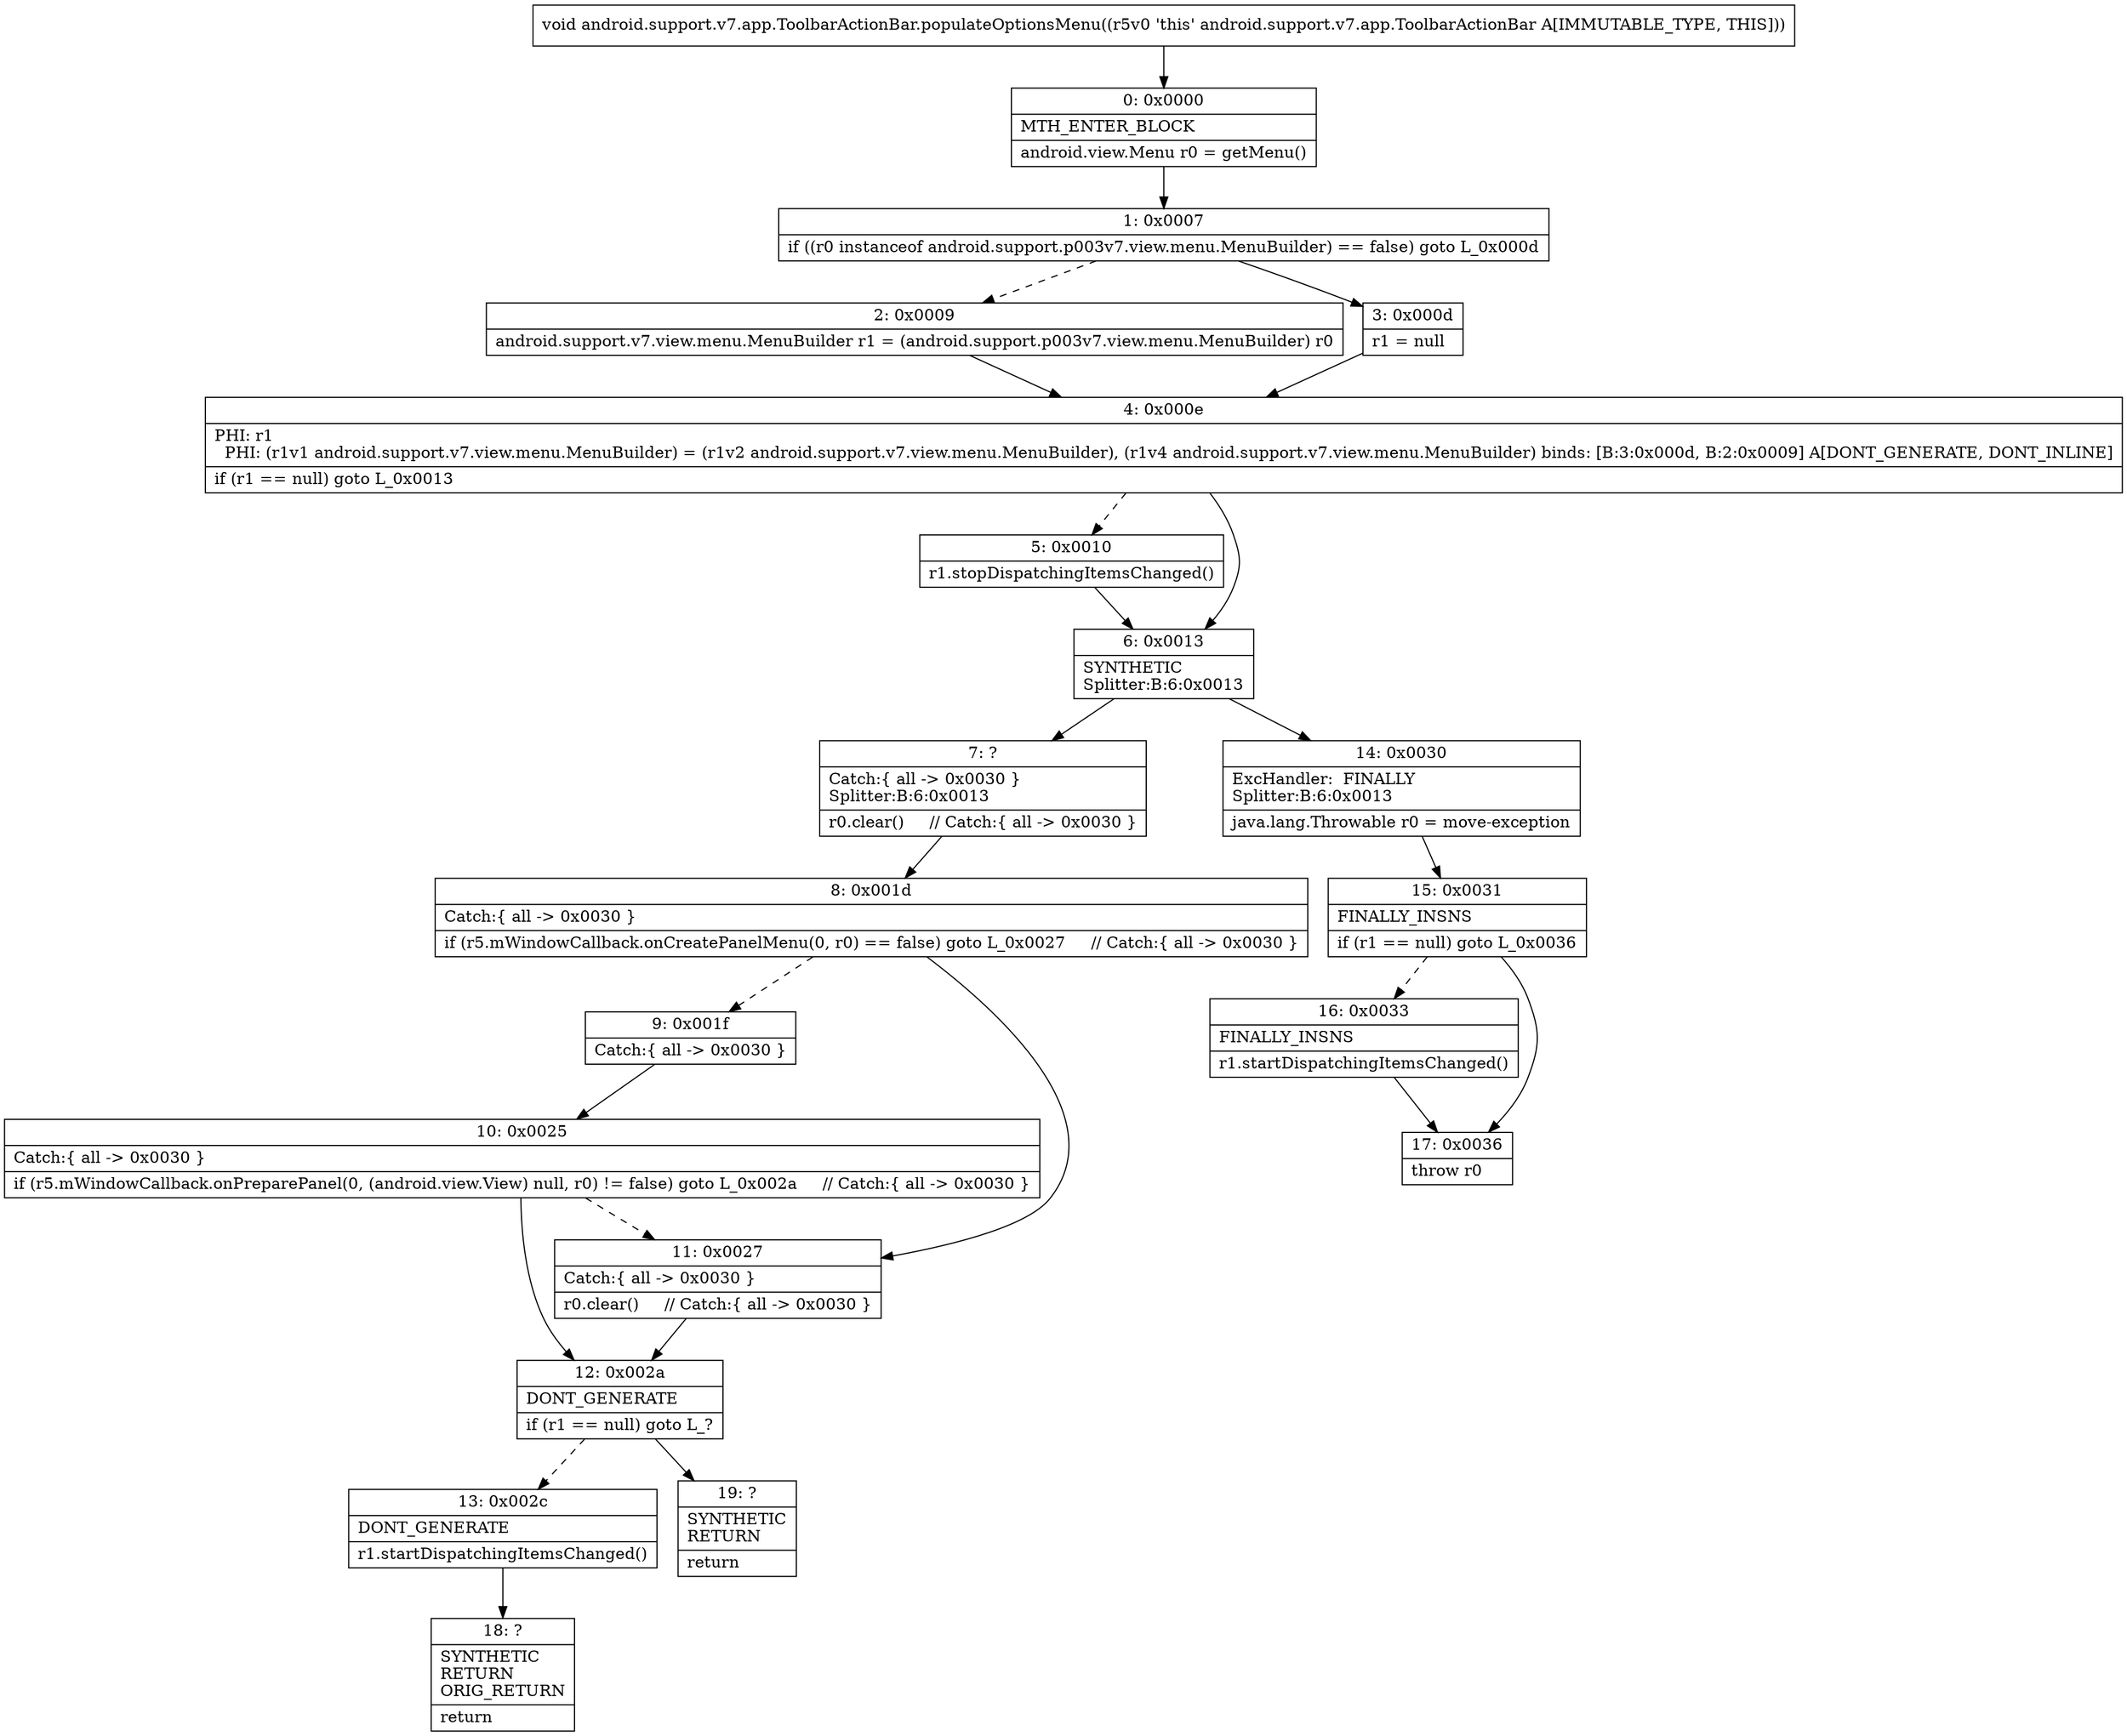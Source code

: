 digraph "CFG forandroid.support.v7.app.ToolbarActionBar.populateOptionsMenu()V" {
Node_0 [shape=record,label="{0\:\ 0x0000|MTH_ENTER_BLOCK\l|android.view.Menu r0 = getMenu()\l}"];
Node_1 [shape=record,label="{1\:\ 0x0007|if ((r0 instanceof android.support.p003v7.view.menu.MenuBuilder) == false) goto L_0x000d\l}"];
Node_2 [shape=record,label="{2\:\ 0x0009|android.support.v7.view.menu.MenuBuilder r1 = (android.support.p003v7.view.menu.MenuBuilder) r0\l}"];
Node_3 [shape=record,label="{3\:\ 0x000d|r1 = null\l}"];
Node_4 [shape=record,label="{4\:\ 0x000e|PHI: r1 \l  PHI: (r1v1 android.support.v7.view.menu.MenuBuilder) = (r1v2 android.support.v7.view.menu.MenuBuilder), (r1v4 android.support.v7.view.menu.MenuBuilder) binds: [B:3:0x000d, B:2:0x0009] A[DONT_GENERATE, DONT_INLINE]\l|if (r1 == null) goto L_0x0013\l}"];
Node_5 [shape=record,label="{5\:\ 0x0010|r1.stopDispatchingItemsChanged()\l}"];
Node_6 [shape=record,label="{6\:\ 0x0013|SYNTHETIC\lSplitter:B:6:0x0013\l}"];
Node_7 [shape=record,label="{7\:\ ?|Catch:\{ all \-\> 0x0030 \}\lSplitter:B:6:0x0013\l|r0.clear()     \/\/ Catch:\{ all \-\> 0x0030 \}\l}"];
Node_8 [shape=record,label="{8\:\ 0x001d|Catch:\{ all \-\> 0x0030 \}\l|if (r5.mWindowCallback.onCreatePanelMenu(0, r0) == false) goto L_0x0027     \/\/ Catch:\{ all \-\> 0x0030 \}\l}"];
Node_9 [shape=record,label="{9\:\ 0x001f|Catch:\{ all \-\> 0x0030 \}\l}"];
Node_10 [shape=record,label="{10\:\ 0x0025|Catch:\{ all \-\> 0x0030 \}\l|if (r5.mWindowCallback.onPreparePanel(0, (android.view.View) null, r0) != false) goto L_0x002a     \/\/ Catch:\{ all \-\> 0x0030 \}\l}"];
Node_11 [shape=record,label="{11\:\ 0x0027|Catch:\{ all \-\> 0x0030 \}\l|r0.clear()     \/\/ Catch:\{ all \-\> 0x0030 \}\l}"];
Node_12 [shape=record,label="{12\:\ 0x002a|DONT_GENERATE\l|if (r1 == null) goto L_?\l}"];
Node_13 [shape=record,label="{13\:\ 0x002c|DONT_GENERATE\l|r1.startDispatchingItemsChanged()\l}"];
Node_14 [shape=record,label="{14\:\ 0x0030|ExcHandler:  FINALLY\lSplitter:B:6:0x0013\l|java.lang.Throwable r0 = move\-exception\l}"];
Node_15 [shape=record,label="{15\:\ 0x0031|FINALLY_INSNS\l|if (r1 == null) goto L_0x0036\l}"];
Node_16 [shape=record,label="{16\:\ 0x0033|FINALLY_INSNS\l|r1.startDispatchingItemsChanged()\l}"];
Node_17 [shape=record,label="{17\:\ 0x0036|throw r0\l}"];
Node_18 [shape=record,label="{18\:\ ?|SYNTHETIC\lRETURN\lORIG_RETURN\l|return\l}"];
Node_19 [shape=record,label="{19\:\ ?|SYNTHETIC\lRETURN\l|return\l}"];
MethodNode[shape=record,label="{void android.support.v7.app.ToolbarActionBar.populateOptionsMenu((r5v0 'this' android.support.v7.app.ToolbarActionBar A[IMMUTABLE_TYPE, THIS])) }"];
MethodNode -> Node_0;
Node_0 -> Node_1;
Node_1 -> Node_2[style=dashed];
Node_1 -> Node_3;
Node_2 -> Node_4;
Node_3 -> Node_4;
Node_4 -> Node_5[style=dashed];
Node_4 -> Node_6;
Node_5 -> Node_6;
Node_6 -> Node_7;
Node_6 -> Node_14;
Node_7 -> Node_8;
Node_8 -> Node_9[style=dashed];
Node_8 -> Node_11;
Node_9 -> Node_10;
Node_10 -> Node_11[style=dashed];
Node_10 -> Node_12;
Node_11 -> Node_12;
Node_12 -> Node_13[style=dashed];
Node_12 -> Node_19;
Node_13 -> Node_18;
Node_14 -> Node_15;
Node_15 -> Node_16[style=dashed];
Node_15 -> Node_17;
Node_16 -> Node_17;
}

